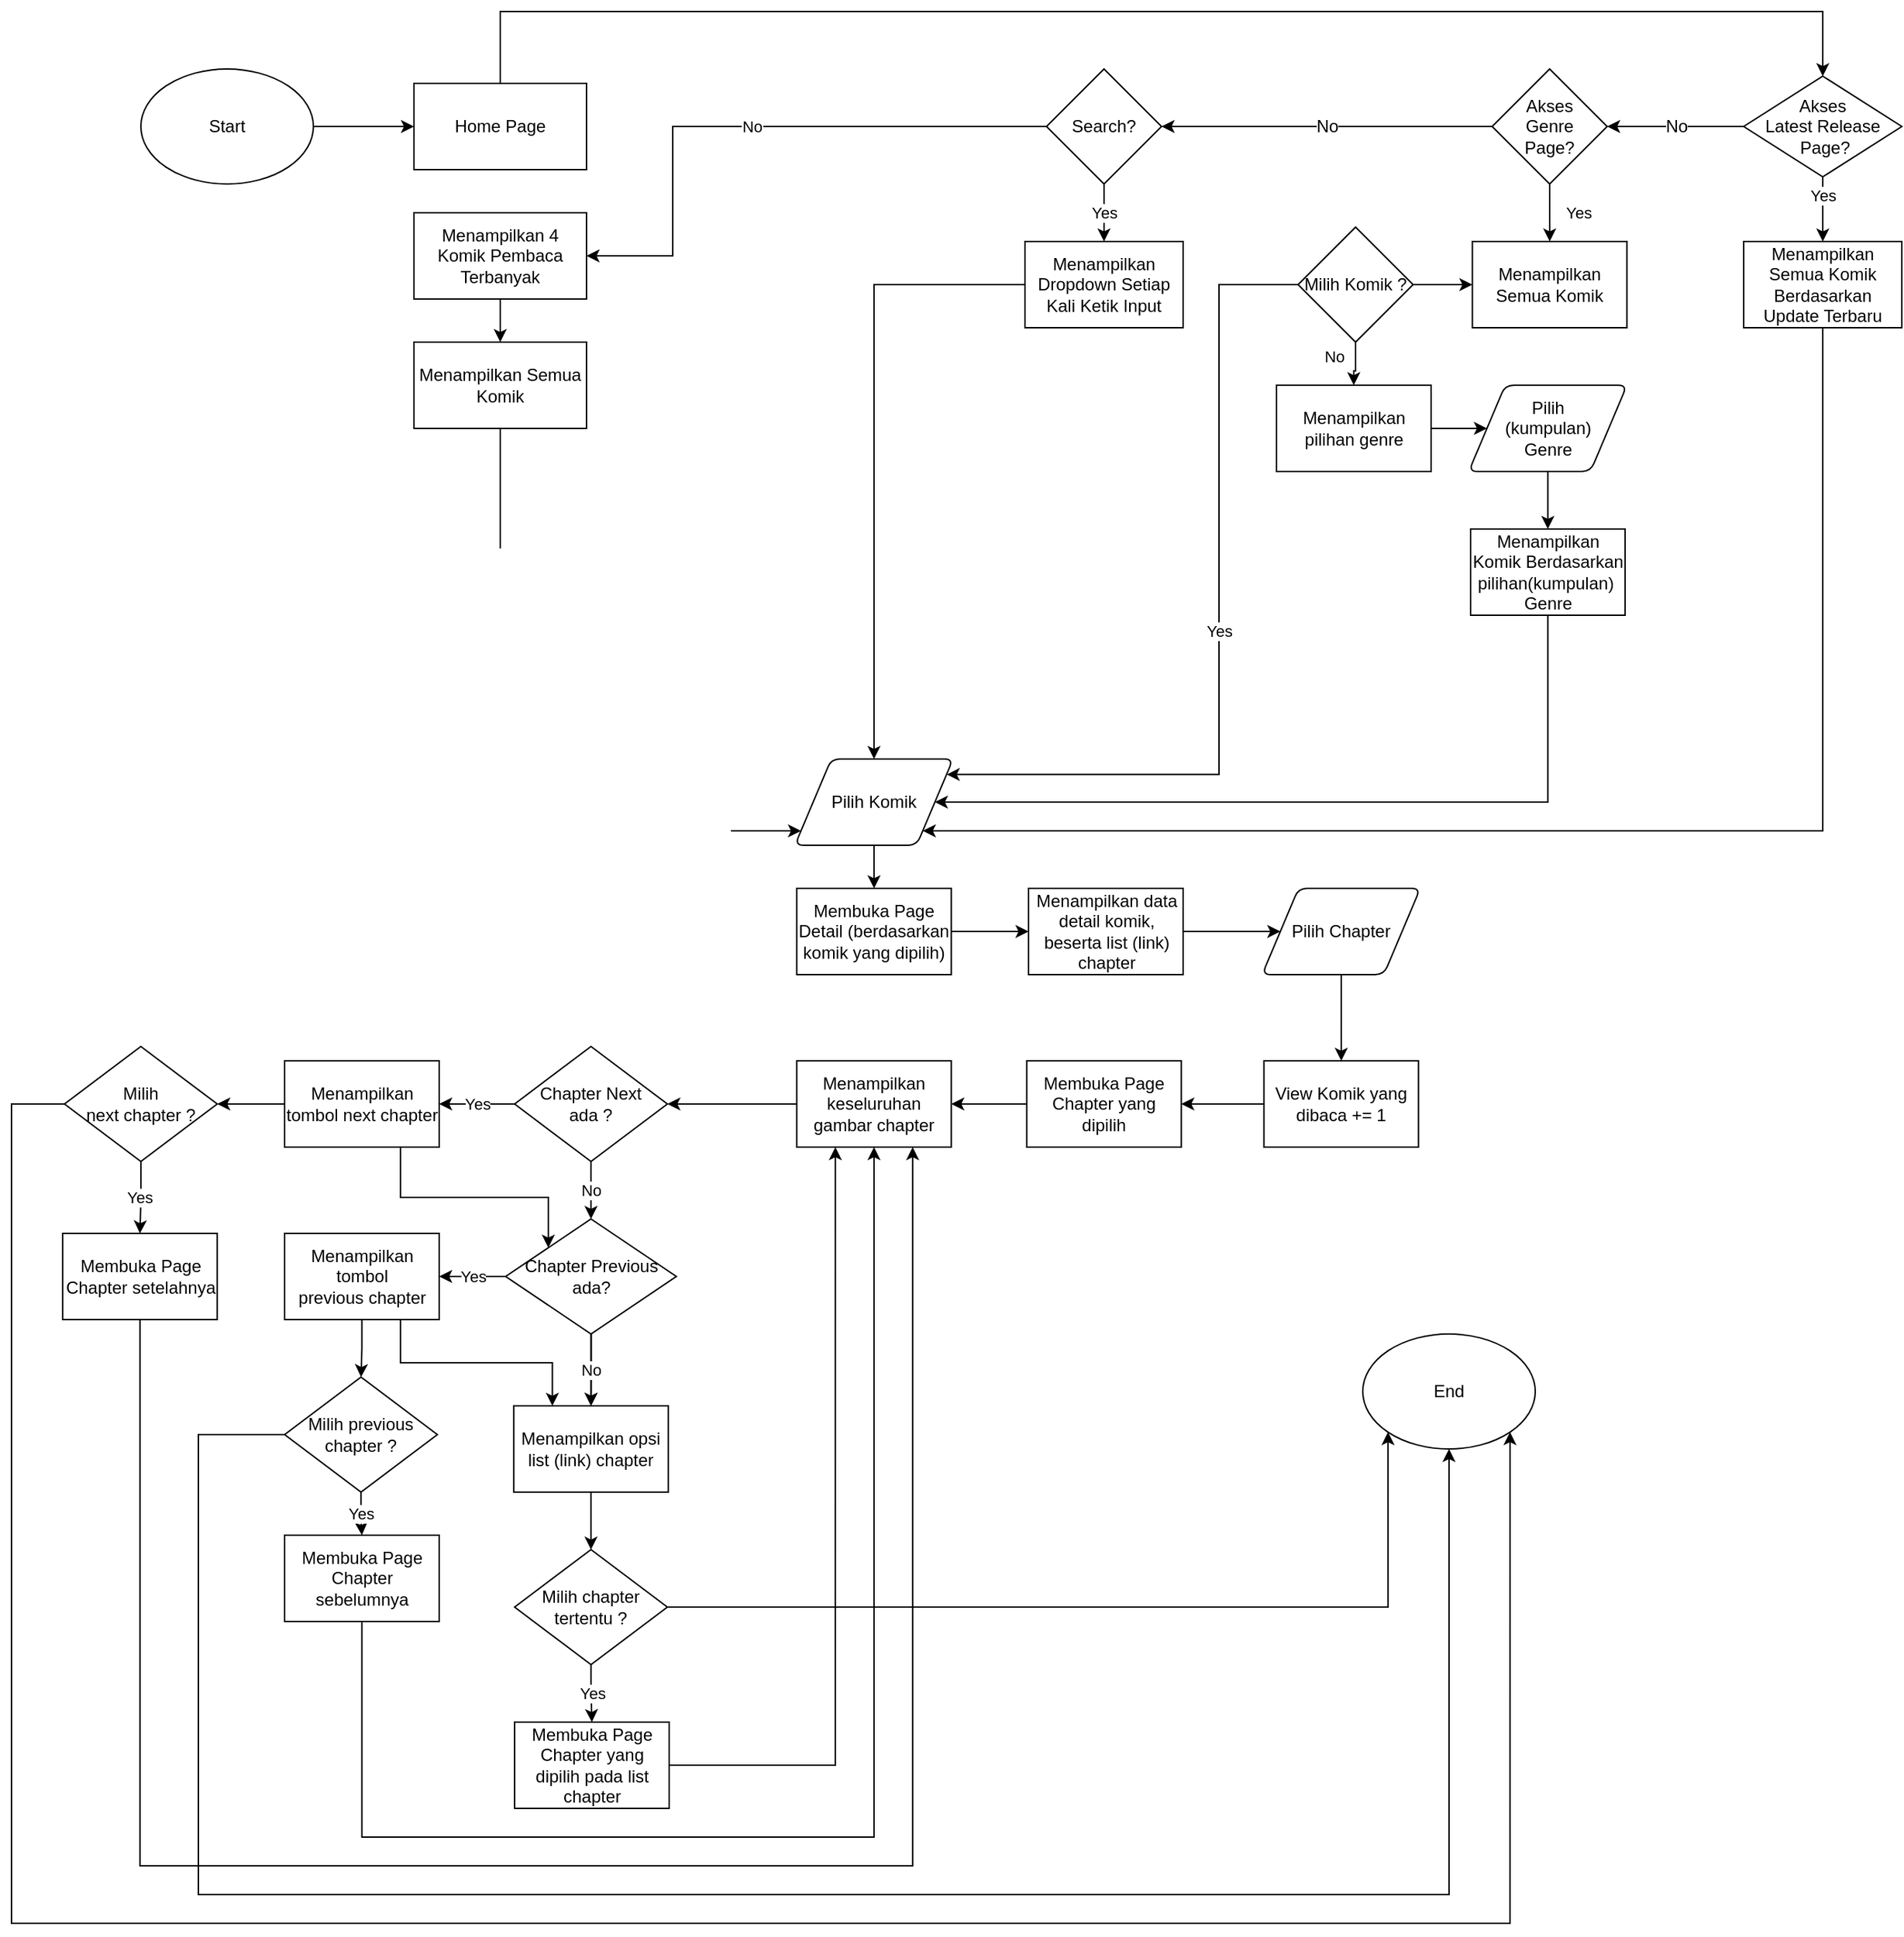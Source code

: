 <mxfile version="16.2.7" type="github" pages="2">
  <diagram id="MRGRqMaikFaxlfrI9b6N" name="Flow Diagram">
    <mxGraphModel dx="868" dy="492" grid="1" gridSize="10" guides="1" tooltips="1" connect="1" arrows="1" fold="1" page="1" pageScale="1" pageWidth="850" pageHeight="1100" math="0" shadow="0">
      <root>
        <mxCell id="Ze1u-mU639IKuubqQdFr-0" />
        <mxCell id="Ze1u-mU639IKuubqQdFr-1" parent="Ze1u-mU639IKuubqQdFr-0" />
        <mxCell id="Ze1u-mU639IKuubqQdFr-2" value="Start" style="ellipse;whiteSpace=wrap;html=1;" vertex="1" parent="Ze1u-mU639IKuubqQdFr-1">
          <mxGeometry x="130" y="70" width="120" height="80" as="geometry" />
        </mxCell>
        <mxCell id="Ze1u-mU639IKuubqQdFr-3" value="End" style="ellipse;whiteSpace=wrap;html=1;" vertex="1" parent="Ze1u-mU639IKuubqQdFr-1">
          <mxGeometry x="980" y="950" width="120" height="80" as="geometry" />
        </mxCell>
        <mxCell id="Ze1u-mU639IKuubqQdFr-4" style="edgeStyle=elbowEdgeStyle;rounded=0;orthogonalLoop=1;jettySize=auto;html=1;entryX=0.5;entryY=0;entryDx=0;entryDy=0;elbow=vertical;" edge="1" parent="Ze1u-mU639IKuubqQdFr-1" source="Ze1u-mU639IKuubqQdFr-5" target="Ze1u-mU639IKuubqQdFr-8">
          <mxGeometry relative="1" as="geometry">
            <Array as="points">
              <mxPoint x="750" y="30" />
            </Array>
          </mxGeometry>
        </mxCell>
        <mxCell id="Ze1u-mU639IKuubqQdFr-5" value="Home Page" style="rounded=0;whiteSpace=wrap;html=1;" vertex="1" parent="Ze1u-mU639IKuubqQdFr-1">
          <mxGeometry x="320" y="80" width="120" height="60" as="geometry" />
        </mxCell>
        <mxCell id="Ze1u-mU639IKuubqQdFr-6" value="Yes" style="edgeStyle=orthogonalEdgeStyle;rounded=0;orthogonalLoop=1;jettySize=auto;html=1;" edge="1" parent="Ze1u-mU639IKuubqQdFr-1" source="Ze1u-mU639IKuubqQdFr-8" target="Ze1u-mU639IKuubqQdFr-11">
          <mxGeometry y="-10" relative="1" as="geometry">
            <mxPoint x="10" y="-10" as="offset" />
            <mxPoint x="1390" y="210" as="targetPoint" />
          </mxGeometry>
        </mxCell>
        <mxCell id="Ze1u-mU639IKuubqQdFr-7" value="No" style="edgeStyle=orthogonalEdgeStyle;rounded=0;orthogonalLoop=1;jettySize=auto;html=1;fontSize=12;" edge="1" parent="Ze1u-mU639IKuubqQdFr-1" source="Ze1u-mU639IKuubqQdFr-8" target="Ze1u-mU639IKuubqQdFr-19">
          <mxGeometry relative="1" as="geometry" />
        </mxCell>
        <mxCell id="Ze1u-mU639IKuubqQdFr-8" value="&lt;font style=&quot;font-size: 12px&quot;&gt;Akses &lt;br&gt;Latest Release&lt;br&gt;&amp;nbsp;Page?&lt;/font&gt;" style="rhombus;whiteSpace=wrap;html=1;" vertex="1" parent="Ze1u-mU639IKuubqQdFr-1">
          <mxGeometry x="1245" y="75" width="110" height="70" as="geometry" />
        </mxCell>
        <mxCell id="Ze1u-mU639IKuubqQdFr-9" value="Yes" style="edgeStyle=orthogonalEdgeStyle;rounded=0;orthogonalLoop=1;jettySize=auto;html=1;" edge="1" parent="Ze1u-mU639IKuubqQdFr-1" source="Ze1u-mU639IKuubqQdFr-21" target="Ze1u-mU639IKuubqQdFr-16">
          <mxGeometry relative="1" as="geometry">
            <Array as="points" />
            <mxPoint x="950" y="-60" as="sourcePoint" />
            <mxPoint as="offset" />
          </mxGeometry>
        </mxCell>
        <mxCell id="Ze1u-mU639IKuubqQdFr-10" style="edgeStyle=elbowEdgeStyle;shape=connector;rounded=0;orthogonalLoop=1;jettySize=auto;elbow=vertical;html=1;labelBackgroundColor=default;fontFamily=Helvetica;fontSize=11;fontColor=default;endArrow=classic;strokeColor=default;" edge="1" parent="Ze1u-mU639IKuubqQdFr-1" source="Ze1u-mU639IKuubqQdFr-11" target="Ze1u-mU639IKuubqQdFr-24">
          <mxGeometry relative="1" as="geometry">
            <Array as="points">
              <mxPoint x="900" y="600" />
            </Array>
          </mxGeometry>
        </mxCell>
        <mxCell id="Ze1u-mU639IKuubqQdFr-11" value="Menampilkan Semua Komik Berdasarkan Update Terbaru" style="rounded=0;whiteSpace=wrap;html=1;" vertex="1" parent="Ze1u-mU639IKuubqQdFr-1">
          <mxGeometry x="1245" y="190" width="110" height="60" as="geometry" />
        </mxCell>
        <mxCell id="Ze1u-mU639IKuubqQdFr-12" value="Menampilkan Semua Komik" style="rounded=0;whiteSpace=wrap;html=1;" vertex="1" parent="Ze1u-mU639IKuubqQdFr-1">
          <mxGeometry x="1056.25" y="190" width="107.5" height="60" as="geometry" />
        </mxCell>
        <mxCell id="Ze1u-mU639IKuubqQdFr-13" style="edgeStyle=orthogonalEdgeStyle;rounded=0;orthogonalLoop=1;jettySize=auto;html=1;" edge="1" parent="Ze1u-mU639IKuubqQdFr-1" source="Ze1u-mU639IKuubqQdFr-14" target="Ze1u-mU639IKuubqQdFr-30">
          <mxGeometry relative="1" as="geometry">
            <mxPoint x="1298.75" y="324" as="sourcePoint" />
            <mxPoint x="968.75" y="290" as="targetPoint" />
          </mxGeometry>
        </mxCell>
        <mxCell id="Ze1u-mU639IKuubqQdFr-14" value="Menampilkan pilihan genre" style="rounded=0;whiteSpace=wrap;html=1;" vertex="1" parent="Ze1u-mU639IKuubqQdFr-1">
          <mxGeometry x="920" y="290" width="107.5" height="60" as="geometry" />
        </mxCell>
        <mxCell id="Ze1u-mU639IKuubqQdFr-15" style="edgeStyle=orthogonalEdgeStyle;shape=connector;rounded=0;orthogonalLoop=1;jettySize=auto;html=1;labelBackgroundColor=default;fontFamily=Helvetica;fontSize=11;fontColor=default;endArrow=classic;strokeColor=default;elbow=vertical;" edge="1" parent="Ze1u-mU639IKuubqQdFr-1" source="Ze1u-mU639IKuubqQdFr-16" target="Ze1u-mU639IKuubqQdFr-24">
          <mxGeometry relative="1" as="geometry" />
        </mxCell>
        <mxCell id="Ze1u-mU639IKuubqQdFr-16" value="Menampilkan Dropdown Setiap Kali Ketik Input" style="rounded=0;whiteSpace=wrap;html=1;" vertex="1" parent="Ze1u-mU639IKuubqQdFr-1">
          <mxGeometry x="745" y="190" width="110" height="60" as="geometry" />
        </mxCell>
        <mxCell id="Ze1u-mU639IKuubqQdFr-17" value="Yes" style="edgeStyle=orthogonalEdgeStyle;rounded=0;orthogonalLoop=1;jettySize=auto;html=1;" edge="1" parent="Ze1u-mU639IKuubqQdFr-1" source="Ze1u-mU639IKuubqQdFr-19" target="Ze1u-mU639IKuubqQdFr-12">
          <mxGeometry y="20" relative="1" as="geometry">
            <mxPoint as="offset" />
            <mxPoint x="1275" y="64" as="targetPoint" />
          </mxGeometry>
        </mxCell>
        <mxCell id="Ze1u-mU639IKuubqQdFr-18" value="No" style="edgeStyle=orthogonalEdgeStyle;rounded=0;orthogonalLoop=1;jettySize=auto;html=1;fontSize=12;" edge="1" parent="Ze1u-mU639IKuubqQdFr-1" source="Ze1u-mU639IKuubqQdFr-19" target="Ze1u-mU639IKuubqQdFr-21">
          <mxGeometry relative="1" as="geometry" />
        </mxCell>
        <mxCell id="Ze1u-mU639IKuubqQdFr-19" value="&lt;span&gt;Akses&lt;br&gt;Genre&lt;br&gt;Page?&lt;br&gt;&lt;/span&gt;" style="rhombus;whiteSpace=wrap;html=1;" vertex="1" parent="Ze1u-mU639IKuubqQdFr-1">
          <mxGeometry x="1070" y="70" width="80" height="80" as="geometry" />
        </mxCell>
        <mxCell id="Ze1u-mU639IKuubqQdFr-20" value="No" style="edgeStyle=orthogonalEdgeStyle;shape=connector;rounded=0;orthogonalLoop=1;jettySize=auto;elbow=vertical;html=1;labelBackgroundColor=default;fontFamily=Helvetica;fontSize=11;fontColor=default;endArrow=classic;strokeColor=default;" edge="1" parent="Ze1u-mU639IKuubqQdFr-1" source="Ze1u-mU639IKuubqQdFr-21" target="Ze1u-mU639IKuubqQdFr-26">
          <mxGeometry relative="1" as="geometry">
            <Array as="points">
              <mxPoint x="500" y="110" />
              <mxPoint x="500" y="200" />
            </Array>
          </mxGeometry>
        </mxCell>
        <mxCell id="Ze1u-mU639IKuubqQdFr-21" value="&lt;span&gt;Search?&lt;/span&gt;" style="rhombus;whiteSpace=wrap;html=1;" vertex="1" parent="Ze1u-mU639IKuubqQdFr-1">
          <mxGeometry x="760" y="70" width="80" height="80" as="geometry" />
        </mxCell>
        <mxCell id="Ze1u-mU639IKuubqQdFr-22" style="edgeStyle=orthogonalEdgeStyle;rounded=0;orthogonalLoop=1;jettySize=auto;html=1;" edge="1" parent="Ze1u-mU639IKuubqQdFr-1" source="Ze1u-mU639IKuubqQdFr-2" target="Ze1u-mU639IKuubqQdFr-5">
          <mxGeometry relative="1" as="geometry">
            <mxPoint x="660" y="-140" as="sourcePoint" />
          </mxGeometry>
        </mxCell>
        <mxCell id="Ze1u-mU639IKuubqQdFr-23" style="edgeStyle=orthogonalEdgeStyle;shape=connector;rounded=0;orthogonalLoop=1;jettySize=auto;html=1;labelBackgroundColor=default;fontFamily=Helvetica;fontSize=11;fontColor=default;endArrow=classic;strokeColor=default;elbow=vertical;" edge="1" parent="Ze1u-mU639IKuubqQdFr-1" source="Ze1u-mU639IKuubqQdFr-24" target="Ze1u-mU639IKuubqQdFr-38">
          <mxGeometry relative="1" as="geometry" />
        </mxCell>
        <mxCell id="Ze1u-mU639IKuubqQdFr-24" value="Pilih Komik" style="shape=parallelogram;html=1;strokeWidth=1;perimeter=parallelogramPerimeter;whiteSpace=wrap;rounded=1;arcSize=12;size=0.23;fontSize=12;" vertex="1" parent="Ze1u-mU639IKuubqQdFr-1">
          <mxGeometry x="585" y="550" width="110" height="60" as="geometry" />
        </mxCell>
        <mxCell id="Ze1u-mU639IKuubqQdFr-25" style="edgeStyle=orthogonalEdgeStyle;rounded=0;orthogonalLoop=1;jettySize=auto;html=1;fontSize=12;" edge="1" parent="Ze1u-mU639IKuubqQdFr-1" source="Ze1u-mU639IKuubqQdFr-26" target="Ze1u-mU639IKuubqQdFr-28">
          <mxGeometry relative="1" as="geometry" />
        </mxCell>
        <mxCell id="Ze1u-mU639IKuubqQdFr-26" value="Menampilkan 4 Komik Pembaca Terbanyak" style="rounded=0;whiteSpace=wrap;html=1;" vertex="1" parent="Ze1u-mU639IKuubqQdFr-1">
          <mxGeometry x="320" y="170" width="120" height="60" as="geometry" />
        </mxCell>
        <mxCell id="Ze1u-mU639IKuubqQdFr-27" style="edgeStyle=elbowEdgeStyle;rounded=0;orthogonalLoop=1;jettySize=auto;html=1;fontSize=12;elbow=vertical;" edge="1" parent="Ze1u-mU639IKuubqQdFr-1" source="Ze1u-mU639IKuubqQdFr-28" target="Ze1u-mU639IKuubqQdFr-24">
          <mxGeometry relative="1" as="geometry">
            <Array as="points">
              <mxPoint x="520" y="600" />
              <mxPoint x="520" y="580" />
            </Array>
          </mxGeometry>
        </mxCell>
        <mxCell id="Ze1u-mU639IKuubqQdFr-28" value="Menampilkan Semua Komik" style="rounded=0;whiteSpace=wrap;html=1;" vertex="1" parent="Ze1u-mU639IKuubqQdFr-1">
          <mxGeometry x="320" y="260" width="120" height="60" as="geometry" />
        </mxCell>
        <mxCell id="Ze1u-mU639IKuubqQdFr-29" style="edgeStyle=elbowEdgeStyle;shape=connector;rounded=0;orthogonalLoop=1;jettySize=auto;elbow=vertical;html=1;labelBackgroundColor=default;fontFamily=Helvetica;fontSize=11;fontColor=default;endArrow=classic;strokeColor=default;" edge="1" parent="Ze1u-mU639IKuubqQdFr-1" source="Ze1u-mU639IKuubqQdFr-30" target="Ze1u-mU639IKuubqQdFr-32">
          <mxGeometry relative="1" as="geometry" />
        </mxCell>
        <mxCell id="Ze1u-mU639IKuubqQdFr-30" value="Pilih &lt;br&gt;(kumpulan)&lt;br&gt;Genre" style="shape=parallelogram;html=1;strokeWidth=1;perimeter=parallelogramPerimeter;whiteSpace=wrap;rounded=1;arcSize=12;size=0.23;fontSize=12;" vertex="1" parent="Ze1u-mU639IKuubqQdFr-1">
          <mxGeometry x="1053.75" y="290" width="110" height="60" as="geometry" />
        </mxCell>
        <mxCell id="Ze1u-mU639IKuubqQdFr-31" style="edgeStyle=elbowEdgeStyle;shape=connector;rounded=0;orthogonalLoop=1;jettySize=auto;html=1;labelBackgroundColor=default;fontFamily=Helvetica;fontSize=11;fontColor=default;endArrow=classic;strokeColor=default;elbow=vertical;" edge="1" parent="Ze1u-mU639IKuubqQdFr-1" source="Ze1u-mU639IKuubqQdFr-32" target="Ze1u-mU639IKuubqQdFr-24">
          <mxGeometry relative="1" as="geometry">
            <Array as="points">
              <mxPoint x="880" y="580" />
            </Array>
          </mxGeometry>
        </mxCell>
        <mxCell id="Ze1u-mU639IKuubqQdFr-32" value="Menampilkan Komik Berdasarkan pilihan(kumpulan)&amp;nbsp;&lt;br&gt;Genre" style="rounded=0;whiteSpace=wrap;html=1;" vertex="1" parent="Ze1u-mU639IKuubqQdFr-1">
          <mxGeometry x="1055" y="390" width="107.5" height="60" as="geometry" />
        </mxCell>
        <mxCell id="Ze1u-mU639IKuubqQdFr-33" value="Yes" style="edgeStyle=elbowEdgeStyle;shape=connector;rounded=0;orthogonalLoop=1;jettySize=auto;html=1;labelBackgroundColor=default;fontFamily=Helvetica;fontSize=11;fontColor=default;endArrow=classic;strokeColor=default;entryX=0.96;entryY=0.18;entryDx=0;entryDy=0;entryPerimeter=0;" edge="1" parent="Ze1u-mU639IKuubqQdFr-1" source="Ze1u-mU639IKuubqQdFr-36" target="Ze1u-mU639IKuubqQdFr-24">
          <mxGeometry x="0.01" relative="1" as="geometry">
            <Array as="points">
              <mxPoint x="880" y="390" />
            </Array>
            <mxPoint as="offset" />
          </mxGeometry>
        </mxCell>
        <mxCell id="Ze1u-mU639IKuubqQdFr-34" style="edgeStyle=orthogonalEdgeStyle;shape=connector;rounded=0;orthogonalLoop=1;jettySize=auto;html=1;labelBackgroundColor=default;fontFamily=Helvetica;fontSize=11;fontColor=default;endArrow=classic;strokeColor=default;elbow=vertical;" edge="1" parent="Ze1u-mU639IKuubqQdFr-1" source="Ze1u-mU639IKuubqQdFr-36" target="Ze1u-mU639IKuubqQdFr-12">
          <mxGeometry relative="1" as="geometry" />
        </mxCell>
        <mxCell id="Ze1u-mU639IKuubqQdFr-35" value="No" style="edgeStyle=orthogonalEdgeStyle;shape=connector;rounded=0;orthogonalLoop=1;jettySize=auto;html=1;labelBackgroundColor=default;fontFamily=Helvetica;fontSize=11;fontColor=default;endArrow=classic;strokeColor=default;elbow=vertical;" edge="1" parent="Ze1u-mU639IKuubqQdFr-1" source="Ze1u-mU639IKuubqQdFr-36" target="Ze1u-mU639IKuubqQdFr-14">
          <mxGeometry x="-0.36" y="-15" relative="1" as="geometry">
            <mxPoint as="offset" />
          </mxGeometry>
        </mxCell>
        <mxCell id="Ze1u-mU639IKuubqQdFr-36" value="&lt;span&gt;Milih Komik ?&lt;/span&gt;" style="rhombus;whiteSpace=wrap;html=1;" vertex="1" parent="Ze1u-mU639IKuubqQdFr-1">
          <mxGeometry x="935" y="180" width="80" height="80" as="geometry" />
        </mxCell>
        <mxCell id="Ze1u-mU639IKuubqQdFr-37" style="edgeStyle=orthogonalEdgeStyle;shape=connector;rounded=0;orthogonalLoop=1;jettySize=auto;html=1;labelBackgroundColor=default;fontFamily=Helvetica;fontSize=11;fontColor=default;endArrow=classic;strokeColor=default;elbow=vertical;" edge="1" parent="Ze1u-mU639IKuubqQdFr-1" source="Ze1u-mU639IKuubqQdFr-38" target="Ze1u-mU639IKuubqQdFr-40">
          <mxGeometry relative="1" as="geometry" />
        </mxCell>
        <mxCell id="Ze1u-mU639IKuubqQdFr-38" value="Membuka Page Detail (berdasarkan komik yang dipilih)" style="rounded=0;whiteSpace=wrap;html=1;" vertex="1" parent="Ze1u-mU639IKuubqQdFr-1">
          <mxGeometry x="586.25" y="640" width="107.5" height="60" as="geometry" />
        </mxCell>
        <mxCell id="Ze1u-mU639IKuubqQdFr-39" style="edgeStyle=orthogonalEdgeStyle;shape=connector;rounded=0;orthogonalLoop=1;jettySize=auto;html=1;labelBackgroundColor=default;fontFamily=Helvetica;fontSize=11;fontColor=default;endArrow=classic;strokeColor=default;elbow=vertical;" edge="1" parent="Ze1u-mU639IKuubqQdFr-1" source="Ze1u-mU639IKuubqQdFr-40" target="Ze1u-mU639IKuubqQdFr-42">
          <mxGeometry relative="1" as="geometry" />
        </mxCell>
        <mxCell id="Ze1u-mU639IKuubqQdFr-40" value="Menampilkan data detail komik, beserta list (link) chapter" style="rounded=0;whiteSpace=wrap;html=1;" vertex="1" parent="Ze1u-mU639IKuubqQdFr-1">
          <mxGeometry x="747.5" y="640" width="107.5" height="60" as="geometry" />
        </mxCell>
        <mxCell id="Ze1u-mU639IKuubqQdFr-41" style="edgeStyle=orthogonalEdgeStyle;shape=connector;rounded=0;orthogonalLoop=1;jettySize=auto;html=1;labelBackgroundColor=default;fontFamily=Helvetica;fontSize=11;fontColor=default;endArrow=classic;strokeColor=default;elbow=vertical;" edge="1" parent="Ze1u-mU639IKuubqQdFr-1" source="Ze1u-mU639IKuubqQdFr-42" target="Ze1u-mU639IKuubqQdFr-44">
          <mxGeometry relative="1" as="geometry" />
        </mxCell>
        <mxCell id="Ze1u-mU639IKuubqQdFr-42" value="Pilih Chapter" style="shape=parallelogram;html=1;strokeWidth=1;perimeter=parallelogramPerimeter;whiteSpace=wrap;rounded=1;arcSize=12;size=0.23;fontSize=12;" vertex="1" parent="Ze1u-mU639IKuubqQdFr-1">
          <mxGeometry x="910" y="640" width="110" height="60" as="geometry" />
        </mxCell>
        <mxCell id="Ze1u-mU639IKuubqQdFr-43" style="edgeStyle=orthogonalEdgeStyle;shape=connector;rounded=0;orthogonalLoop=1;jettySize=auto;html=1;labelBackgroundColor=default;fontFamily=Helvetica;fontSize=11;fontColor=default;endArrow=classic;strokeColor=default;elbow=vertical;" edge="1" parent="Ze1u-mU639IKuubqQdFr-1" source="Ze1u-mU639IKuubqQdFr-44" target="Ze1u-mU639IKuubqQdFr-48">
          <mxGeometry relative="1" as="geometry" />
        </mxCell>
        <mxCell id="Ze1u-mU639IKuubqQdFr-44" value="View Komik yang dibaca += 1" style="rounded=0;whiteSpace=wrap;html=1;" vertex="1" parent="Ze1u-mU639IKuubqQdFr-1">
          <mxGeometry x="911.25" y="760" width="107.5" height="60" as="geometry" />
        </mxCell>
        <mxCell id="Ze1u-mU639IKuubqQdFr-45" style="edgeStyle=orthogonalEdgeStyle;shape=connector;rounded=0;orthogonalLoop=1;jettySize=auto;html=1;labelBackgroundColor=default;fontFamily=Helvetica;fontSize=11;fontColor=default;endArrow=classic;strokeColor=default;elbow=vertical;" edge="1" parent="Ze1u-mU639IKuubqQdFr-1" source="Ze1u-mU639IKuubqQdFr-46" target="Ze1u-mU639IKuubqQdFr-68">
          <mxGeometry relative="1" as="geometry">
            <mxPoint x="316.87" y="790" as="targetPoint" />
          </mxGeometry>
        </mxCell>
        <mxCell id="Ze1u-mU639IKuubqQdFr-46" value="Menampilkan keseluruhan gambar chapter" style="rounded=0;whiteSpace=wrap;html=1;" vertex="1" parent="Ze1u-mU639IKuubqQdFr-1">
          <mxGeometry x="586.25" y="760" width="107.5" height="60" as="geometry" />
        </mxCell>
        <mxCell id="Ze1u-mU639IKuubqQdFr-47" style="edgeStyle=orthogonalEdgeStyle;shape=connector;rounded=0;orthogonalLoop=1;jettySize=auto;html=1;labelBackgroundColor=default;fontFamily=Helvetica;fontSize=11;fontColor=default;endArrow=classic;strokeColor=default;elbow=vertical;" edge="1" parent="Ze1u-mU639IKuubqQdFr-1" source="Ze1u-mU639IKuubqQdFr-48" target="Ze1u-mU639IKuubqQdFr-46">
          <mxGeometry relative="1" as="geometry" />
        </mxCell>
        <mxCell id="Ze1u-mU639IKuubqQdFr-48" value="Membuka Page Chapter&amp;nbsp;yang dipilih" style="rounded=0;whiteSpace=wrap;html=1;" vertex="1" parent="Ze1u-mU639IKuubqQdFr-1">
          <mxGeometry x="746.25" y="760" width="107.5" height="60" as="geometry" />
        </mxCell>
        <mxCell id="Ze1u-mU639IKuubqQdFr-49" style="edgeStyle=orthogonalEdgeStyle;shape=connector;rounded=0;orthogonalLoop=1;jettySize=auto;html=1;labelBackgroundColor=default;fontFamily=Helvetica;fontSize=11;fontColor=default;endArrow=classic;strokeColor=default;elbow=vertical;" edge="1" parent="Ze1u-mU639IKuubqQdFr-1" source="Ze1u-mU639IKuubqQdFr-65" target="Ze1u-mU639IKuubqQdFr-52">
          <mxGeometry relative="1" as="geometry">
            <mxPoint x="-66.847" y="820" as="sourcePoint" />
          </mxGeometry>
        </mxCell>
        <mxCell id="Ze1u-mU639IKuubqQdFr-50" value="Yes" style="edgeStyle=orthogonalEdgeStyle;shape=connector;rounded=0;orthogonalLoop=1;jettySize=auto;html=1;labelBackgroundColor=default;fontFamily=Helvetica;fontSize=11;fontColor=default;endArrow=classic;strokeColor=default;elbow=vertical;" edge="1" parent="Ze1u-mU639IKuubqQdFr-1" source="Ze1u-mU639IKuubqQdFr-52" target="Ze1u-mU639IKuubqQdFr-57">
          <mxGeometry relative="1" as="geometry" />
        </mxCell>
        <mxCell id="Ze1u-mU639IKuubqQdFr-51" style="edgeStyle=orthogonalEdgeStyle;shape=connector;rounded=0;orthogonalLoop=1;jettySize=auto;html=1;labelBackgroundColor=default;fontFamily=Helvetica;fontSize=11;fontColor=default;endArrow=classic;strokeColor=default;elbow=vertical;entryX=0;entryY=1;entryDx=0;entryDy=0;" edge="1" parent="Ze1u-mU639IKuubqQdFr-1" source="Ze1u-mU639IKuubqQdFr-52" target="Ze1u-mU639IKuubqQdFr-3">
          <mxGeometry relative="1" as="geometry" />
        </mxCell>
        <mxCell id="Ze1u-mU639IKuubqQdFr-52" value="&lt;span&gt;Milih chapter tertentu ?&lt;/span&gt;" style="rhombus;whiteSpace=wrap;html=1;" vertex="1" parent="Ze1u-mU639IKuubqQdFr-1">
          <mxGeometry x="390" y="1100" width="106.25" height="80" as="geometry" />
        </mxCell>
        <mxCell id="Ze1u-mU639IKuubqQdFr-53" value="Yes" style="edgeStyle=orthogonalEdgeStyle;shape=connector;rounded=0;orthogonalLoop=1;jettySize=auto;html=1;labelBackgroundColor=default;fontFamily=Helvetica;fontSize=11;fontColor=default;endArrow=classic;strokeColor=default;elbow=vertical;" edge="1" parent="Ze1u-mU639IKuubqQdFr-1" source="Ze1u-mU639IKuubqQdFr-55" target="Ze1u-mU639IKuubqQdFr-62">
          <mxGeometry relative="1" as="geometry" />
        </mxCell>
        <mxCell id="Ze1u-mU639IKuubqQdFr-54" style="edgeStyle=orthogonalEdgeStyle;shape=connector;rounded=0;orthogonalLoop=1;jettySize=auto;html=1;entryX=1;entryY=1;entryDx=0;entryDy=0;labelBackgroundColor=default;fontFamily=Helvetica;fontSize=11;fontColor=default;endArrow=classic;strokeColor=default;elbow=vertical;" edge="1" parent="Ze1u-mU639IKuubqQdFr-1" source="Ze1u-mU639IKuubqQdFr-55" target="Ze1u-mU639IKuubqQdFr-3">
          <mxGeometry relative="1" as="geometry">
            <Array as="points">
              <mxPoint x="40" y="790" />
              <mxPoint x="40" y="1360" />
              <mxPoint x="1082" y="1360" />
            </Array>
          </mxGeometry>
        </mxCell>
        <mxCell id="Ze1u-mU639IKuubqQdFr-55" value="&lt;span&gt;Milih &lt;br&gt;next chapter ?&lt;/span&gt;" style="rhombus;whiteSpace=wrap;html=1;" vertex="1" parent="Ze1u-mU639IKuubqQdFr-1">
          <mxGeometry x="76.87" y="750" width="106.25" height="80" as="geometry" />
        </mxCell>
        <mxCell id="Ze1u-mU639IKuubqQdFr-56" style="edgeStyle=orthogonalEdgeStyle;shape=connector;rounded=0;orthogonalLoop=1;jettySize=auto;html=1;labelBackgroundColor=default;fontFamily=Helvetica;fontSize=11;fontColor=default;endArrow=classic;strokeColor=default;elbow=vertical;entryX=0.25;entryY=1;entryDx=0;entryDy=0;" edge="1" parent="Ze1u-mU639IKuubqQdFr-1" source="Ze1u-mU639IKuubqQdFr-57" target="Ze1u-mU639IKuubqQdFr-46">
          <mxGeometry relative="1" as="geometry" />
        </mxCell>
        <mxCell id="Ze1u-mU639IKuubqQdFr-57" value="Membuka Page Chapter&amp;nbsp;yang dipilih pada list chapter" style="rounded=0;whiteSpace=wrap;html=1;" vertex="1" parent="Ze1u-mU639IKuubqQdFr-1">
          <mxGeometry x="390" y="1220" width="107.5" height="60" as="geometry" />
        </mxCell>
        <mxCell id="Ze1u-mU639IKuubqQdFr-58" value="Yes" style="edgeStyle=orthogonalEdgeStyle;shape=connector;rounded=0;orthogonalLoop=1;jettySize=auto;html=1;labelBackgroundColor=default;fontFamily=Helvetica;fontSize=11;fontColor=default;endArrow=classic;strokeColor=default;elbow=vertical;" edge="1" parent="Ze1u-mU639IKuubqQdFr-1" source="Ze1u-mU639IKuubqQdFr-60" target="Ze1u-mU639IKuubqQdFr-64">
          <mxGeometry relative="1" as="geometry" />
        </mxCell>
        <mxCell id="Ze1u-mU639IKuubqQdFr-59" style="edgeStyle=orthogonalEdgeStyle;shape=connector;rounded=0;orthogonalLoop=1;jettySize=auto;html=1;labelBackgroundColor=default;fontFamily=Helvetica;fontSize=11;fontColor=default;endArrow=classic;strokeColor=default;elbow=vertical;" edge="1" parent="Ze1u-mU639IKuubqQdFr-1" source="Ze1u-mU639IKuubqQdFr-60" target="Ze1u-mU639IKuubqQdFr-3">
          <mxGeometry relative="1" as="geometry">
            <Array as="points">
              <mxPoint x="170" y="1020" />
              <mxPoint x="170" y="1340" />
              <mxPoint x="1040" y="1340" />
            </Array>
          </mxGeometry>
        </mxCell>
        <mxCell id="Ze1u-mU639IKuubqQdFr-60" value="&lt;span&gt;Milih previous chapter ?&lt;/span&gt;" style="rhombus;whiteSpace=wrap;html=1;" vertex="1" parent="Ze1u-mU639IKuubqQdFr-1">
          <mxGeometry x="230" y="980" width="106.25" height="80" as="geometry" />
        </mxCell>
        <mxCell id="Ze1u-mU639IKuubqQdFr-61" style="edgeStyle=elbowEdgeStyle;shape=connector;rounded=0;orthogonalLoop=1;jettySize=auto;html=1;labelBackgroundColor=default;fontFamily=Helvetica;fontSize=11;fontColor=default;endArrow=classic;strokeColor=default;elbow=vertical;entryX=0.75;entryY=1;entryDx=0;entryDy=0;" edge="1" parent="Ze1u-mU639IKuubqQdFr-1" source="Ze1u-mU639IKuubqQdFr-62" target="Ze1u-mU639IKuubqQdFr-46">
          <mxGeometry relative="1" as="geometry">
            <Array as="points">
              <mxPoint x="410" y="1320" />
              <mxPoint x="220" y="1350" />
              <mxPoint x="560" y="1030" />
            </Array>
          </mxGeometry>
        </mxCell>
        <mxCell id="Ze1u-mU639IKuubqQdFr-62" value="Membuka Page Chapter setelahnya" style="rounded=0;whiteSpace=wrap;html=1;" vertex="1" parent="Ze1u-mU639IKuubqQdFr-1">
          <mxGeometry x="75.62" y="880" width="107.5" height="60" as="geometry" />
        </mxCell>
        <mxCell id="Ze1u-mU639IKuubqQdFr-63" style="edgeStyle=elbowEdgeStyle;shape=connector;rounded=0;orthogonalLoop=1;jettySize=auto;html=1;labelBackgroundColor=default;fontFamily=Helvetica;fontSize=11;fontColor=default;endArrow=classic;strokeColor=default;elbow=vertical;entryX=0.5;entryY=1;entryDx=0;entryDy=0;" edge="1" parent="Ze1u-mU639IKuubqQdFr-1" source="Ze1u-mU639IKuubqQdFr-64" target="Ze1u-mU639IKuubqQdFr-46">
          <mxGeometry relative="1" as="geometry">
            <Array as="points">
              <mxPoint x="460" y="1300" />
              <mxPoint x="490" y="1170" />
            </Array>
          </mxGeometry>
        </mxCell>
        <mxCell id="Ze1u-mU639IKuubqQdFr-64" value="Membuka Page Chapter sebelumnya" style="rounded=0;whiteSpace=wrap;html=1;" vertex="1" parent="Ze1u-mU639IKuubqQdFr-1">
          <mxGeometry x="230" y="1090" width="107.5" height="60" as="geometry" />
        </mxCell>
        <mxCell id="Ze1u-mU639IKuubqQdFr-65" value="Menampilkan opsi list (link) chapter" style="rounded=0;whiteSpace=wrap;html=1;" vertex="1" parent="Ze1u-mU639IKuubqQdFr-1">
          <mxGeometry x="389.38" y="1000" width="107.5" height="60" as="geometry" />
        </mxCell>
        <mxCell id="Ze1u-mU639IKuubqQdFr-66" value="Yes" style="edgeStyle=elbowEdgeStyle;shape=connector;rounded=0;orthogonalLoop=1;jettySize=auto;elbow=vertical;html=1;labelBackgroundColor=default;fontFamily=Helvetica;fontSize=11;fontColor=default;endArrow=classic;strokeColor=default;" edge="1" parent="Ze1u-mU639IKuubqQdFr-1" source="Ze1u-mU639IKuubqQdFr-68" target="Ze1u-mU639IKuubqQdFr-71">
          <mxGeometry relative="1" as="geometry" />
        </mxCell>
        <mxCell id="Ze1u-mU639IKuubqQdFr-67" value="No" style="edgeStyle=elbowEdgeStyle;shape=connector;rounded=0;orthogonalLoop=1;jettySize=auto;elbow=vertical;html=1;labelBackgroundColor=default;fontFamily=Helvetica;fontSize=11;fontColor=default;endArrow=classic;strokeColor=default;" edge="1" parent="Ze1u-mU639IKuubqQdFr-1" source="Ze1u-mU639IKuubqQdFr-68" target="Ze1u-mU639IKuubqQdFr-75">
          <mxGeometry relative="1" as="geometry">
            <mxPoint x="200" y="790" as="targetPoint" />
          </mxGeometry>
        </mxCell>
        <mxCell id="Ze1u-mU639IKuubqQdFr-68" value="&lt;span&gt;Chapter Next&lt;br&gt;ada ?&lt;br&gt;&lt;/span&gt;" style="rhombus;whiteSpace=wrap;html=1;" vertex="1" parent="Ze1u-mU639IKuubqQdFr-1">
          <mxGeometry x="390" y="750" width="106.25" height="80" as="geometry" />
        </mxCell>
        <mxCell id="Ze1u-mU639IKuubqQdFr-69" style="edgeStyle=elbowEdgeStyle;shape=connector;rounded=0;orthogonalLoop=1;jettySize=auto;elbow=vertical;html=1;labelBackgroundColor=default;fontFamily=Helvetica;fontSize=11;fontColor=default;endArrow=classic;strokeColor=default;entryX=0;entryY=0;entryDx=0;entryDy=0;exitX=0.75;exitY=1;exitDx=0;exitDy=0;" edge="1" parent="Ze1u-mU639IKuubqQdFr-1" source="Ze1u-mU639IKuubqQdFr-71" target="Ze1u-mU639IKuubqQdFr-75">
          <mxGeometry relative="1" as="geometry" />
        </mxCell>
        <mxCell id="Ze1u-mU639IKuubqQdFr-70" style="edgeStyle=orthogonalEdgeStyle;shape=connector;rounded=0;orthogonalLoop=1;jettySize=auto;html=1;labelBackgroundColor=default;fontFamily=Helvetica;fontSize=11;fontColor=default;endArrow=classic;strokeColor=default;elbow=vertical;" edge="1" parent="Ze1u-mU639IKuubqQdFr-1" source="Ze1u-mU639IKuubqQdFr-71" target="Ze1u-mU639IKuubqQdFr-55">
          <mxGeometry relative="1" as="geometry" />
        </mxCell>
        <mxCell id="Ze1u-mU639IKuubqQdFr-71" value="Menampilkan tombol next chapter" style="rounded=0;whiteSpace=wrap;html=1;" vertex="1" parent="Ze1u-mU639IKuubqQdFr-1">
          <mxGeometry x="230" y="760" width="107.5" height="60" as="geometry" />
        </mxCell>
        <mxCell id="Ze1u-mU639IKuubqQdFr-72" value="Yes" style="edgeStyle=elbowEdgeStyle;shape=connector;rounded=0;orthogonalLoop=1;jettySize=auto;elbow=vertical;html=1;labelBackgroundColor=default;fontFamily=Helvetica;fontSize=11;fontColor=default;endArrow=classic;strokeColor=default;" edge="1" parent="Ze1u-mU639IKuubqQdFr-1" source="Ze1u-mU639IKuubqQdFr-75" target="Ze1u-mU639IKuubqQdFr-78">
          <mxGeometry relative="1" as="geometry" />
        </mxCell>
        <mxCell id="Ze1u-mU639IKuubqQdFr-73" style="edgeStyle=orthogonalEdgeStyle;shape=connector;rounded=0;orthogonalLoop=1;jettySize=auto;elbow=vertical;html=1;labelBackgroundColor=default;fontFamily=Helvetica;fontSize=11;fontColor=default;endArrow=classic;strokeColor=default;" edge="1" parent="Ze1u-mU639IKuubqQdFr-1" source="Ze1u-mU639IKuubqQdFr-75" target="Ze1u-mU639IKuubqQdFr-65">
          <mxGeometry relative="1" as="geometry" />
        </mxCell>
        <mxCell id="Ze1u-mU639IKuubqQdFr-74" value="No" style="edgeStyle=orthogonalEdgeStyle;shape=connector;rounded=0;orthogonalLoop=1;jettySize=auto;html=1;labelBackgroundColor=default;fontFamily=Helvetica;fontSize=11;fontColor=default;endArrow=classic;strokeColor=default;elbow=vertical;" edge="1" parent="Ze1u-mU639IKuubqQdFr-1" source="Ze1u-mU639IKuubqQdFr-75" target="Ze1u-mU639IKuubqQdFr-65">
          <mxGeometry relative="1" as="geometry" />
        </mxCell>
        <mxCell id="Ze1u-mU639IKuubqQdFr-75" value="&lt;span&gt;Chapter Previous ada?&lt;br&gt;&lt;/span&gt;" style="rhombus;whiteSpace=wrap;html=1;" vertex="1" parent="Ze1u-mU639IKuubqQdFr-1">
          <mxGeometry x="383.75" y="870" width="118.75" height="80" as="geometry" />
        </mxCell>
        <mxCell id="Ze1u-mU639IKuubqQdFr-76" style="edgeStyle=elbowEdgeStyle;shape=connector;rounded=0;orthogonalLoop=1;jettySize=auto;elbow=vertical;html=1;labelBackgroundColor=default;fontFamily=Helvetica;fontSize=11;fontColor=default;endArrow=classic;strokeColor=default;entryX=0.25;entryY=0;entryDx=0;entryDy=0;exitX=0.75;exitY=1;exitDx=0;exitDy=0;" edge="1" parent="Ze1u-mU639IKuubqQdFr-1" source="Ze1u-mU639IKuubqQdFr-78" target="Ze1u-mU639IKuubqQdFr-65">
          <mxGeometry relative="1" as="geometry" />
        </mxCell>
        <mxCell id="Ze1u-mU639IKuubqQdFr-77" style="edgeStyle=orthogonalEdgeStyle;shape=connector;rounded=0;orthogonalLoop=1;jettySize=auto;html=1;labelBackgroundColor=default;fontFamily=Helvetica;fontSize=11;fontColor=default;endArrow=classic;strokeColor=default;elbow=vertical;" edge="1" parent="Ze1u-mU639IKuubqQdFr-1" source="Ze1u-mU639IKuubqQdFr-78" target="Ze1u-mU639IKuubqQdFr-60">
          <mxGeometry relative="1" as="geometry" />
        </mxCell>
        <mxCell id="Ze1u-mU639IKuubqQdFr-78" value="Menampilkan tombol previous&amp;nbsp;chapter" style="rounded=0;whiteSpace=wrap;html=1;" vertex="1" parent="Ze1u-mU639IKuubqQdFr-1">
          <mxGeometry x="230" y="880" width="107.5" height="60" as="geometry" />
        </mxCell>
      </root>
    </mxGraphModel>
  </diagram>
  <diagram id="wrs3EeRe1XAoVPOYjwOV" name="Database">
    <mxGraphModel dx="868" dy="492" grid="1" gridSize="10" guides="1" tooltips="1" connect="1" arrows="1" fold="1" page="1" pageScale="1" pageWidth="1169" pageHeight="827" math="0" shadow="0">
      <root>
        <mxCell id="-s9eucsxa9xEwZDcNZ4z-0" />
        <mxCell id="-s9eucsxa9xEwZDcNZ4z-1" parent="-s9eucsxa9xEwZDcNZ4z-0" />
        <mxCell id="yfv2P7c2APq6ry4HA8P3-0" value="Komik" style="shape=table;startSize=30;container=1;collapsible=1;childLayout=tableLayout;fixedRows=1;rowLines=0;fontStyle=1;align=center;resizeLast=1;" parent="-s9eucsxa9xEwZDcNZ4z-1" vertex="1">
          <mxGeometry x="140" y="190" width="180" height="280" as="geometry" />
        </mxCell>
        <mxCell id="yfv2P7c2APq6ry4HA8P3-1" value="" style="shape=partialRectangle;collapsible=0;dropTarget=0;pointerEvents=0;fillColor=none;top=0;left=0;bottom=1;right=0;points=[[0,0.5],[1,0.5]];portConstraint=eastwest;" parent="yfv2P7c2APq6ry4HA8P3-0" vertex="1">
          <mxGeometry y="30" width="180" height="30" as="geometry" />
        </mxCell>
        <mxCell id="yfv2P7c2APq6ry4HA8P3-2" value="PK" style="shape=partialRectangle;connectable=0;fillColor=none;top=0;left=0;bottom=0;right=0;fontStyle=1;overflow=hidden;" parent="yfv2P7c2APq6ry4HA8P3-1" vertex="1">
          <mxGeometry width="30" height="30" as="geometry">
            <mxRectangle width="30" height="30" as="alternateBounds" />
          </mxGeometry>
        </mxCell>
        <mxCell id="yfv2P7c2APq6ry4HA8P3-3" value="komik_id " style="shape=partialRectangle;connectable=0;fillColor=none;top=0;left=0;bottom=0;right=0;align=left;spacingLeft=6;fontStyle=5;overflow=hidden;" parent="yfv2P7c2APq6ry4HA8P3-1" vertex="1">
          <mxGeometry x="30" width="150" height="30" as="geometry">
            <mxRectangle width="150" height="30" as="alternateBounds" />
          </mxGeometry>
        </mxCell>
        <mxCell id="yfv2P7c2APq6ry4HA8P3-4" value="" style="shape=partialRectangle;collapsible=0;dropTarget=0;pointerEvents=0;fillColor=none;top=0;left=0;bottom=0;right=0;points=[[0,0.5],[1,0.5]];portConstraint=eastwest;" parent="yfv2P7c2APq6ry4HA8P3-0" vertex="1">
          <mxGeometry y="60" width="180" height="30" as="geometry" />
        </mxCell>
        <mxCell id="yfv2P7c2APq6ry4HA8P3-5" value="" style="shape=partialRectangle;connectable=0;fillColor=none;top=0;left=0;bottom=0;right=0;editable=1;overflow=hidden;" parent="yfv2P7c2APq6ry4HA8P3-4" vertex="1">
          <mxGeometry width="30" height="30" as="geometry">
            <mxRectangle width="30" height="30" as="alternateBounds" />
          </mxGeometry>
        </mxCell>
        <mxCell id="yfv2P7c2APq6ry4HA8P3-6" value="nama_komik" style="shape=partialRectangle;connectable=0;fillColor=none;top=0;left=0;bottom=0;right=0;align=left;spacingLeft=6;overflow=hidden;" parent="yfv2P7c2APq6ry4HA8P3-4" vertex="1">
          <mxGeometry x="30" width="150" height="30" as="geometry">
            <mxRectangle width="150" height="30" as="alternateBounds" />
          </mxGeometry>
        </mxCell>
        <mxCell id="kB7cFKpBmMDKzrJOHdMw-14" value="" style="shape=partialRectangle;collapsible=0;dropTarget=0;pointerEvents=0;fillColor=none;top=0;left=0;bottom=0;right=0;points=[[0,0.5],[1,0.5]];portConstraint=eastwest;" parent="yfv2P7c2APq6ry4HA8P3-0" vertex="1">
          <mxGeometry y="90" width="180" height="30" as="geometry" />
        </mxCell>
        <mxCell id="kB7cFKpBmMDKzrJOHdMw-15" value="" style="shape=partialRectangle;connectable=0;fillColor=none;top=0;left=0;bottom=0;right=0;editable=1;overflow=hidden;" parent="kB7cFKpBmMDKzrJOHdMw-14" vertex="1">
          <mxGeometry width="30" height="30" as="geometry">
            <mxRectangle width="30" height="30" as="alternateBounds" />
          </mxGeometry>
        </mxCell>
        <mxCell id="kB7cFKpBmMDKzrJOHdMw-16" value="cover_komik" style="shape=partialRectangle;connectable=0;fillColor=none;top=0;left=0;bottom=0;right=0;align=left;spacingLeft=6;overflow=hidden;" parent="kB7cFKpBmMDKzrJOHdMw-14" vertex="1">
          <mxGeometry x="30" width="150" height="30" as="geometry">
            <mxRectangle width="150" height="30" as="alternateBounds" />
          </mxGeometry>
        </mxCell>
        <mxCell id="yfv2P7c2APq6ry4HA8P3-10" value="" style="shape=partialRectangle;collapsible=0;dropTarget=0;pointerEvents=0;fillColor=none;top=0;left=0;bottom=0;right=0;points=[[0,0.5],[1,0.5]];portConstraint=eastwest;" parent="yfv2P7c2APq6ry4HA8P3-0" vertex="1">
          <mxGeometry y="120" width="180" height="30" as="geometry" />
        </mxCell>
        <mxCell id="yfv2P7c2APq6ry4HA8P3-11" value="" style="shape=partialRectangle;connectable=0;fillColor=none;top=0;left=0;bottom=0;right=0;editable=1;overflow=hidden;" parent="yfv2P7c2APq6ry4HA8P3-10" vertex="1">
          <mxGeometry width="30" height="30" as="geometry">
            <mxRectangle width="30" height="30" as="alternateBounds" />
          </mxGeometry>
        </mxCell>
        <mxCell id="yfv2P7c2APq6ry4HA8P3-12" value="kategori" style="shape=partialRectangle;connectable=0;fillColor=none;top=0;left=0;bottom=0;right=0;align=left;spacingLeft=6;overflow=hidden;" parent="yfv2P7c2APq6ry4HA8P3-10" vertex="1">
          <mxGeometry x="30" width="150" height="30" as="geometry">
            <mxRectangle width="150" height="30" as="alternateBounds" />
          </mxGeometry>
        </mxCell>
        <mxCell id="yfv2P7c2APq6ry4HA8P3-32" value="" style="shape=partialRectangle;collapsible=0;dropTarget=0;pointerEvents=0;fillColor=none;top=0;left=0;bottom=0;right=0;points=[[0,0.5],[1,0.5]];portConstraint=eastwest;" parent="yfv2P7c2APq6ry4HA8P3-0" vertex="1">
          <mxGeometry y="150" width="180" height="30" as="geometry" />
        </mxCell>
        <mxCell id="yfv2P7c2APq6ry4HA8P3-33" value="" style="shape=partialRectangle;connectable=0;fillColor=none;top=0;left=0;bottom=0;right=0;editable=1;overflow=hidden;" parent="yfv2P7c2APq6ry4HA8P3-32" vertex="1">
          <mxGeometry width="30" height="30" as="geometry">
            <mxRectangle width="30" height="30" as="alternateBounds" />
          </mxGeometry>
        </mxCell>
        <mxCell id="yfv2P7c2APq6ry4HA8P3-34" value="deskripsi" style="shape=partialRectangle;connectable=0;fillColor=none;top=0;left=0;bottom=0;right=0;align=left;spacingLeft=6;overflow=hidden;" parent="yfv2P7c2APq6ry4HA8P3-32" vertex="1">
          <mxGeometry x="30" width="150" height="30" as="geometry">
            <mxRectangle width="150" height="30" as="alternateBounds" />
          </mxGeometry>
        </mxCell>
        <mxCell id="yfv2P7c2APq6ry4HA8P3-38" value="" style="shape=partialRectangle;collapsible=0;dropTarget=0;pointerEvents=0;fillColor=none;top=0;left=0;bottom=0;right=0;points=[[0,0.5],[1,0.5]];portConstraint=eastwest;" parent="yfv2P7c2APq6ry4HA8P3-0" vertex="1">
          <mxGeometry y="180" width="180" height="30" as="geometry" />
        </mxCell>
        <mxCell id="yfv2P7c2APq6ry4HA8P3-39" value="" style="shape=partialRectangle;connectable=0;fillColor=none;top=0;left=0;bottom=0;right=0;editable=1;overflow=hidden;" parent="yfv2P7c2APq6ry4HA8P3-38" vertex="1">
          <mxGeometry width="30" height="30" as="geometry">
            <mxRectangle width="30" height="30" as="alternateBounds" />
          </mxGeometry>
        </mxCell>
        <mxCell id="yfv2P7c2APq6ry4HA8P3-40" value="waktu_rilis" style="shape=partialRectangle;connectable=0;fillColor=none;top=0;left=0;bottom=0;right=0;align=left;spacingLeft=6;overflow=hidden;" parent="yfv2P7c2APq6ry4HA8P3-38" vertex="1">
          <mxGeometry x="30" width="150" height="30" as="geometry">
            <mxRectangle width="150" height="30" as="alternateBounds" />
          </mxGeometry>
        </mxCell>
        <mxCell id="4nUmUfJpafcWIKBItIvl-0" value="" style="shape=partialRectangle;collapsible=0;dropTarget=0;pointerEvents=0;fillColor=none;top=0;left=0;bottom=0;right=0;points=[[0,0.5],[1,0.5]];portConstraint=eastwest;" parent="yfv2P7c2APq6ry4HA8P3-0" vertex="1">
          <mxGeometry y="210" width="180" height="30" as="geometry" />
        </mxCell>
        <mxCell id="4nUmUfJpafcWIKBItIvl-1" value="" style="shape=partialRectangle;connectable=0;fillColor=none;top=0;left=0;bottom=0;right=0;editable=1;overflow=hidden;" parent="4nUmUfJpafcWIKBItIvl-0" vertex="1">
          <mxGeometry width="30" height="30" as="geometry">
            <mxRectangle width="30" height="30" as="alternateBounds" />
          </mxGeometry>
        </mxCell>
        <mxCell id="4nUmUfJpafcWIKBItIvl-2" value="waktu_update" style="shape=partialRectangle;connectable=0;fillColor=none;top=0;left=0;bottom=0;right=0;align=left;spacingLeft=6;overflow=hidden;" parent="4nUmUfJpafcWIKBItIvl-0" vertex="1">
          <mxGeometry x="30" width="150" height="30" as="geometry">
            <mxRectangle width="150" height="30" as="alternateBounds" />
          </mxGeometry>
        </mxCell>
        <mxCell id="ZCAlpIim8Fr-iBmvIWnh-6" value="" style="shape=partialRectangle;collapsible=0;dropTarget=0;pointerEvents=0;fillColor=none;top=0;left=0;bottom=0;right=0;points=[[0,0.5],[1,0.5]];portConstraint=eastwest;" parent="yfv2P7c2APq6ry4HA8P3-0" vertex="1">
          <mxGeometry y="240" width="180" height="30" as="geometry" />
        </mxCell>
        <mxCell id="ZCAlpIim8Fr-iBmvIWnh-7" value="" style="shape=partialRectangle;connectable=0;fillColor=none;top=0;left=0;bottom=0;right=0;editable=1;overflow=hidden;" parent="ZCAlpIim8Fr-iBmvIWnh-6" vertex="1">
          <mxGeometry width="30" height="30" as="geometry">
            <mxRectangle width="30" height="30" as="alternateBounds" />
          </mxGeometry>
        </mxCell>
        <mxCell id="ZCAlpIim8Fr-iBmvIWnh-8" value="total_views" style="shape=partialRectangle;connectable=0;fillColor=none;top=0;left=0;bottom=0;right=0;align=left;spacingLeft=6;overflow=hidden;" parent="ZCAlpIim8Fr-iBmvIWnh-6" vertex="1">
          <mxGeometry x="30" width="150" height="30" as="geometry">
            <mxRectangle width="150" height="30" as="alternateBounds" />
          </mxGeometry>
        </mxCell>
        <mxCell id="yfv2P7c2APq6ry4HA8P3-44" value="Genre" style="shape=table;startSize=30;container=1;collapsible=1;childLayout=tableLayout;fixedRows=1;rowLines=0;fontStyle=1;align=center;resizeLast=1;" parent="-s9eucsxa9xEwZDcNZ4z-1" vertex="1">
          <mxGeometry x="660" y="280" width="180" height="100" as="geometry" />
        </mxCell>
        <mxCell id="yfv2P7c2APq6ry4HA8P3-45" value="" style="shape=partialRectangle;collapsible=0;dropTarget=0;pointerEvents=0;fillColor=none;top=0;left=0;bottom=1;right=0;points=[[0,0.5],[1,0.5]];portConstraint=eastwest;" parent="yfv2P7c2APq6ry4HA8P3-44" vertex="1">
          <mxGeometry y="30" width="180" height="30" as="geometry" />
        </mxCell>
        <mxCell id="yfv2P7c2APq6ry4HA8P3-46" value="PK" style="shape=partialRectangle;connectable=0;fillColor=none;top=0;left=0;bottom=0;right=0;fontStyle=1;overflow=hidden;" parent="yfv2P7c2APq6ry4HA8P3-45" vertex="1">
          <mxGeometry width="30" height="30" as="geometry">
            <mxRectangle width="30" height="30" as="alternateBounds" />
          </mxGeometry>
        </mxCell>
        <mxCell id="yfv2P7c2APq6ry4HA8P3-47" value="genre_id" style="shape=partialRectangle;connectable=0;fillColor=none;top=0;left=0;bottom=0;right=0;align=left;spacingLeft=6;fontStyle=5;overflow=hidden;" parent="yfv2P7c2APq6ry4HA8P3-45" vertex="1">
          <mxGeometry x="30" width="150" height="30" as="geometry">
            <mxRectangle width="150" height="30" as="alternateBounds" />
          </mxGeometry>
        </mxCell>
        <mxCell id="yfv2P7c2APq6ry4HA8P3-48" value="" style="shape=partialRectangle;collapsible=0;dropTarget=0;pointerEvents=0;fillColor=none;top=0;left=0;bottom=0;right=0;points=[[0,0.5],[1,0.5]];portConstraint=eastwest;" parent="yfv2P7c2APq6ry4HA8P3-44" vertex="1">
          <mxGeometry y="60" width="180" height="30" as="geometry" />
        </mxCell>
        <mxCell id="yfv2P7c2APq6ry4HA8P3-49" value="" style="shape=partialRectangle;connectable=0;fillColor=none;top=0;left=0;bottom=0;right=0;editable=1;overflow=hidden;" parent="yfv2P7c2APq6ry4HA8P3-48" vertex="1">
          <mxGeometry width="30" height="30" as="geometry">
            <mxRectangle width="30" height="30" as="alternateBounds" />
          </mxGeometry>
        </mxCell>
        <mxCell id="yfv2P7c2APq6ry4HA8P3-50" value="nama_genre" style="shape=partialRectangle;connectable=0;fillColor=none;top=0;left=0;bottom=0;right=0;align=left;spacingLeft=6;overflow=hidden;" parent="yfv2P7c2APq6ry4HA8P3-48" vertex="1">
          <mxGeometry x="30" width="150" height="30" as="geometry">
            <mxRectangle width="150" height="30" as="alternateBounds" />
          </mxGeometry>
        </mxCell>
        <mxCell id="yfv2P7c2APq6ry4HA8P3-66" value="List_Genre" style="shape=table;startSize=30;container=1;collapsible=1;childLayout=tableLayout;fixedRows=1;rowLines=0;fontStyle=1;align=center;resizeLast=1;" parent="-s9eucsxa9xEwZDcNZ4z-1" vertex="1">
          <mxGeometry x="405" y="265" width="180" height="130" as="geometry" />
        </mxCell>
        <mxCell id="yfv2P7c2APq6ry4HA8P3-67" value="" style="shape=partialRectangle;collapsible=0;dropTarget=0;pointerEvents=0;fillColor=none;top=0;left=0;bottom=1;right=0;points=[[0,0.5],[1,0.5]];portConstraint=eastwest;" parent="yfv2P7c2APq6ry4HA8P3-66" vertex="1">
          <mxGeometry y="30" width="180" height="30" as="geometry" />
        </mxCell>
        <mxCell id="yfv2P7c2APq6ry4HA8P3-68" value="PK" style="shape=partialRectangle;connectable=0;fillColor=none;top=0;left=0;bottom=0;right=0;fontStyle=1;overflow=hidden;" parent="yfv2P7c2APq6ry4HA8P3-67" vertex="1">
          <mxGeometry width="30" height="30" as="geometry">
            <mxRectangle width="30" height="30" as="alternateBounds" />
          </mxGeometry>
        </mxCell>
        <mxCell id="yfv2P7c2APq6ry4HA8P3-69" value="list_genre_id" style="shape=partialRectangle;connectable=0;fillColor=none;top=0;left=0;bottom=0;right=0;align=left;spacingLeft=6;fontStyle=5;overflow=hidden;" parent="yfv2P7c2APq6ry4HA8P3-67" vertex="1">
          <mxGeometry x="30" width="150" height="30" as="geometry">
            <mxRectangle width="150" height="30" as="alternateBounds" />
          </mxGeometry>
        </mxCell>
        <mxCell id="yfv2P7c2APq6ry4HA8P3-70" value="" style="shape=partialRectangle;collapsible=0;dropTarget=0;pointerEvents=0;fillColor=none;top=0;left=0;bottom=0;right=0;points=[[0,0.5],[1,0.5]];portConstraint=eastwest;" parent="yfv2P7c2APq6ry4HA8P3-66" vertex="1">
          <mxGeometry y="60" width="180" height="30" as="geometry" />
        </mxCell>
        <mxCell id="yfv2P7c2APq6ry4HA8P3-71" value="FK" style="shape=partialRectangle;connectable=0;fillColor=none;top=0;left=0;bottom=0;right=0;editable=1;overflow=hidden;" parent="yfv2P7c2APq6ry4HA8P3-70" vertex="1">
          <mxGeometry width="30" height="30" as="geometry">
            <mxRectangle width="30" height="30" as="alternateBounds" />
          </mxGeometry>
        </mxCell>
        <mxCell id="yfv2P7c2APq6ry4HA8P3-72" value="komik_id" style="shape=partialRectangle;connectable=0;fillColor=none;top=0;left=0;bottom=0;right=0;align=left;spacingLeft=6;overflow=hidden;" parent="yfv2P7c2APq6ry4HA8P3-70" vertex="1">
          <mxGeometry x="30" width="150" height="30" as="geometry">
            <mxRectangle width="150" height="30" as="alternateBounds" />
          </mxGeometry>
        </mxCell>
        <mxCell id="yfv2P7c2APq6ry4HA8P3-73" value="" style="shape=partialRectangle;collapsible=0;dropTarget=0;pointerEvents=0;fillColor=none;top=0;left=0;bottom=0;right=0;points=[[0,0.5],[1,0.5]];portConstraint=eastwest;" parent="yfv2P7c2APq6ry4HA8P3-66" vertex="1">
          <mxGeometry y="90" width="180" height="30" as="geometry" />
        </mxCell>
        <mxCell id="yfv2P7c2APq6ry4HA8P3-74" value="FK" style="shape=partialRectangle;connectable=0;fillColor=none;top=0;left=0;bottom=0;right=0;editable=1;overflow=hidden;" parent="yfv2P7c2APq6ry4HA8P3-73" vertex="1">
          <mxGeometry width="30" height="30" as="geometry">
            <mxRectangle width="30" height="30" as="alternateBounds" />
          </mxGeometry>
        </mxCell>
        <mxCell id="yfv2P7c2APq6ry4HA8P3-75" value="genre_id" style="shape=partialRectangle;connectable=0;fillColor=none;top=0;left=0;bottom=0;right=0;align=left;spacingLeft=6;overflow=hidden;" parent="yfv2P7c2APq6ry4HA8P3-73" vertex="1">
          <mxGeometry x="30" width="150" height="30" as="geometry">
            <mxRectangle width="150" height="30" as="alternateBounds" />
          </mxGeometry>
        </mxCell>
        <mxCell id="yfv2P7c2APq6ry4HA8P3-76" value="" style="edgeStyle=entityRelationEdgeStyle;fontSize=12;html=1;endArrow=ERoneToMany;startArrow=ERmandOne;rounded=0;" parent="-s9eucsxa9xEwZDcNZ4z-1" source="yfv2P7c2APq6ry4HA8P3-0" target="yfv2P7c2APq6ry4HA8P3-66" edge="1">
          <mxGeometry width="100" height="100" relative="1" as="geometry">
            <mxPoint x="390" y="440" as="sourcePoint" />
            <mxPoint x="490" y="340" as="targetPoint" />
          </mxGeometry>
        </mxCell>
        <mxCell id="yfv2P7c2APq6ry4HA8P3-77" value="" style="edgeStyle=entityRelationEdgeStyle;fontSize=12;html=1;endArrow=ERoneToMany;startArrow=ERmandOne;rounded=0;" parent="-s9eucsxa9xEwZDcNZ4z-1" source="yfv2P7c2APq6ry4HA8P3-44" target="yfv2P7c2APq6ry4HA8P3-66" edge="1">
          <mxGeometry width="100" height="100" relative="1" as="geometry">
            <mxPoint x="400" y="450" as="sourcePoint" />
            <mxPoint x="500" y="350" as="targetPoint" />
          </mxGeometry>
        </mxCell>
        <mxCell id="yfv2P7c2APq6ry4HA8P3-78" value="Chapter" style="shape=table;startSize=30;container=1;collapsible=1;childLayout=tableLayout;fixedRows=1;rowLines=0;fontStyle=1;align=center;resizeLast=1;" parent="-s9eucsxa9xEwZDcNZ4z-1" vertex="1">
          <mxGeometry x="140" y="530" width="180" height="130" as="geometry" />
        </mxCell>
        <mxCell id="yfv2P7c2APq6ry4HA8P3-79" value="" style="shape=partialRectangle;collapsible=0;dropTarget=0;pointerEvents=0;fillColor=none;top=0;left=0;bottom=1;right=0;points=[[0,0.5],[1,0.5]];portConstraint=eastwest;" parent="yfv2P7c2APq6ry4HA8P3-78" vertex="1">
          <mxGeometry y="30" width="180" height="30" as="geometry" />
        </mxCell>
        <mxCell id="yfv2P7c2APq6ry4HA8P3-80" value="PK" style="shape=partialRectangle;connectable=0;fillColor=none;top=0;left=0;bottom=0;right=0;fontStyle=1;overflow=hidden;" parent="yfv2P7c2APq6ry4HA8P3-79" vertex="1">
          <mxGeometry width="30" height="30" as="geometry">
            <mxRectangle width="30" height="30" as="alternateBounds" />
          </mxGeometry>
        </mxCell>
        <mxCell id="yfv2P7c2APq6ry4HA8P3-81" value="chapter_id (char 15)" style="shape=partialRectangle;connectable=0;fillColor=none;top=0;left=0;bottom=0;right=0;align=left;spacingLeft=6;fontStyle=5;overflow=hidden;" parent="yfv2P7c2APq6ry4HA8P3-79" vertex="1">
          <mxGeometry x="30" width="150" height="30" as="geometry">
            <mxRectangle width="150" height="30" as="alternateBounds" />
          </mxGeometry>
        </mxCell>
        <mxCell id="yfv2P7c2APq6ry4HA8P3-82" value="" style="shape=partialRectangle;collapsible=0;dropTarget=0;pointerEvents=0;fillColor=none;top=0;left=0;bottom=0;right=0;points=[[0,0.5],[1,0.5]];portConstraint=eastwest;" parent="yfv2P7c2APq6ry4HA8P3-78" vertex="1">
          <mxGeometry y="60" width="180" height="30" as="geometry" />
        </mxCell>
        <mxCell id="yfv2P7c2APq6ry4HA8P3-83" value="FK" style="shape=partialRectangle;connectable=0;fillColor=none;top=0;left=0;bottom=0;right=0;editable=1;overflow=hidden;" parent="yfv2P7c2APq6ry4HA8P3-82" vertex="1">
          <mxGeometry width="30" height="30" as="geometry">
            <mxRectangle width="30" height="30" as="alternateBounds" />
          </mxGeometry>
        </mxCell>
        <mxCell id="yfv2P7c2APq6ry4HA8P3-84" value="komik_id (char 15)" style="shape=partialRectangle;connectable=0;fillColor=none;top=0;left=0;bottom=0;right=0;align=left;spacingLeft=6;overflow=hidden;" parent="yfv2P7c2APq6ry4HA8P3-82" vertex="1">
          <mxGeometry x="30" width="150" height="30" as="geometry">
            <mxRectangle width="150" height="30" as="alternateBounds" />
          </mxGeometry>
        </mxCell>
        <mxCell id="yfv2P7c2APq6ry4HA8P3-85" value="" style="shape=partialRectangle;collapsible=0;dropTarget=0;pointerEvents=0;fillColor=none;top=0;left=0;bottom=0;right=0;points=[[0,0.5],[1,0.5]];portConstraint=eastwest;" parent="yfv2P7c2APq6ry4HA8P3-78" vertex="1">
          <mxGeometry y="90" width="180" height="30" as="geometry" />
        </mxCell>
        <mxCell id="yfv2P7c2APq6ry4HA8P3-86" value="" style="shape=partialRectangle;connectable=0;fillColor=none;top=0;left=0;bottom=0;right=0;editable=1;overflow=hidden;" parent="yfv2P7c2APq6ry4HA8P3-85" vertex="1">
          <mxGeometry width="30" height="30" as="geometry">
            <mxRectangle width="30" height="30" as="alternateBounds" />
          </mxGeometry>
        </mxCell>
        <mxCell id="yfv2P7c2APq6ry4HA8P3-87" value="nama_chapter" style="shape=partialRectangle;connectable=0;fillColor=none;top=0;left=0;bottom=0;right=0;align=left;spacingLeft=6;overflow=hidden;" parent="yfv2P7c2APq6ry4HA8P3-85" vertex="1">
          <mxGeometry x="30" width="150" height="30" as="geometry">
            <mxRectangle width="150" height="30" as="alternateBounds" />
          </mxGeometry>
        </mxCell>
        <mxCell id="yfv2P7c2APq6ry4HA8P3-113" value="" style="edgeStyle=orthogonalEdgeStyle;fontSize=12;html=1;endArrow=ERoneToMany;startArrow=ERmandOne;rounded=0;" parent="-s9eucsxa9xEwZDcNZ4z-1" source="yfv2P7c2APq6ry4HA8P3-0" target="yfv2P7c2APq6ry4HA8P3-78" edge="1">
          <mxGeometry width="100" height="100" relative="1" as="geometry">
            <mxPoint x="330" y="340" as="sourcePoint" />
            <mxPoint x="415" y="340" as="targetPoint" />
          </mxGeometry>
        </mxCell>
        <mxCell id="kB7cFKpBmMDKzrJOHdMw-0" value="Gambar" style="shape=table;startSize=30;container=1;collapsible=1;childLayout=tableLayout;fixedRows=1;rowLines=0;fontStyle=1;align=center;resizeLast=1;" parent="-s9eucsxa9xEwZDcNZ4z-1" vertex="1">
          <mxGeometry x="405" y="530" width="180" height="130" as="geometry" />
        </mxCell>
        <mxCell id="kB7cFKpBmMDKzrJOHdMw-1" value="" style="shape=partialRectangle;collapsible=0;dropTarget=0;pointerEvents=0;fillColor=none;top=0;left=0;bottom=1;right=0;points=[[0,0.5],[1,0.5]];portConstraint=eastwest;" parent="kB7cFKpBmMDKzrJOHdMw-0" vertex="1">
          <mxGeometry y="30" width="180" height="30" as="geometry" />
        </mxCell>
        <mxCell id="kB7cFKpBmMDKzrJOHdMw-2" value="PK" style="shape=partialRectangle;connectable=0;fillColor=none;top=0;left=0;bottom=0;right=0;fontStyle=1;overflow=hidden;" parent="kB7cFKpBmMDKzrJOHdMw-1" vertex="1">
          <mxGeometry width="30" height="30" as="geometry">
            <mxRectangle width="30" height="30" as="alternateBounds" />
          </mxGeometry>
        </mxCell>
        <mxCell id="kB7cFKpBmMDKzrJOHdMw-3" value="gambar_id" style="shape=partialRectangle;connectable=0;fillColor=none;top=0;left=0;bottom=0;right=0;align=left;spacingLeft=6;fontStyle=5;overflow=hidden;" parent="kB7cFKpBmMDKzrJOHdMw-1" vertex="1">
          <mxGeometry x="30" width="150" height="30" as="geometry">
            <mxRectangle width="150" height="30" as="alternateBounds" />
          </mxGeometry>
        </mxCell>
        <mxCell id="kB7cFKpBmMDKzrJOHdMw-4" value="" style="shape=partialRectangle;collapsible=0;dropTarget=0;pointerEvents=0;fillColor=none;top=0;left=0;bottom=0;right=0;points=[[0,0.5],[1,0.5]];portConstraint=eastwest;" parent="kB7cFKpBmMDKzrJOHdMw-0" vertex="1">
          <mxGeometry y="60" width="180" height="30" as="geometry" />
        </mxCell>
        <mxCell id="kB7cFKpBmMDKzrJOHdMw-5" value="FK" style="shape=partialRectangle;connectable=0;fillColor=none;top=0;left=0;bottom=0;right=0;editable=1;overflow=hidden;" parent="kB7cFKpBmMDKzrJOHdMw-4" vertex="1">
          <mxGeometry width="30" height="30" as="geometry">
            <mxRectangle width="30" height="30" as="alternateBounds" />
          </mxGeometry>
        </mxCell>
        <mxCell id="kB7cFKpBmMDKzrJOHdMw-6" value="chapter_id" style="shape=partialRectangle;connectable=0;fillColor=none;top=0;left=0;bottom=0;right=0;align=left;spacingLeft=6;overflow=hidden;" parent="kB7cFKpBmMDKzrJOHdMw-4" vertex="1">
          <mxGeometry x="30" width="150" height="30" as="geometry">
            <mxRectangle width="150" height="30" as="alternateBounds" />
          </mxGeometry>
        </mxCell>
        <mxCell id="kB7cFKpBmMDKzrJOHdMw-10" value="" style="shape=partialRectangle;collapsible=0;dropTarget=0;pointerEvents=0;fillColor=none;top=0;left=0;bottom=0;right=0;points=[[0,0.5],[1,0.5]];portConstraint=eastwest;" parent="kB7cFKpBmMDKzrJOHdMw-0" vertex="1">
          <mxGeometry y="90" width="180" height="30" as="geometry" />
        </mxCell>
        <mxCell id="kB7cFKpBmMDKzrJOHdMw-11" value="" style="shape=partialRectangle;connectable=0;fillColor=none;top=0;left=0;bottom=0;right=0;editable=1;overflow=hidden;" parent="kB7cFKpBmMDKzrJOHdMw-10" vertex="1">
          <mxGeometry width="30" height="30" as="geometry">
            <mxRectangle width="30" height="30" as="alternateBounds" />
          </mxGeometry>
        </mxCell>
        <mxCell id="kB7cFKpBmMDKzrJOHdMw-12" value="file_gambar" style="shape=partialRectangle;connectable=0;fillColor=none;top=0;left=0;bottom=0;right=0;align=left;spacingLeft=6;overflow=hidden;" parent="kB7cFKpBmMDKzrJOHdMw-10" vertex="1">
          <mxGeometry x="30" width="150" height="30" as="geometry">
            <mxRectangle width="150" height="30" as="alternateBounds" />
          </mxGeometry>
        </mxCell>
        <mxCell id="kB7cFKpBmMDKzrJOHdMw-13" value="" style="edgeStyle=entityRelationEdgeStyle;fontSize=12;html=1;endArrow=ERzeroToMany;startArrow=ERmandOne;rounded=0;" parent="-s9eucsxa9xEwZDcNZ4z-1" source="yfv2P7c2APq6ry4HA8P3-78" target="kB7cFKpBmMDKzrJOHdMw-0" edge="1">
          <mxGeometry width="100" height="100" relative="1" as="geometry">
            <mxPoint x="480" y="650" as="sourcePoint" />
            <mxPoint x="580" y="550" as="targetPoint" />
          </mxGeometry>
        </mxCell>
      </root>
    </mxGraphModel>
  </diagram>
</mxfile>
